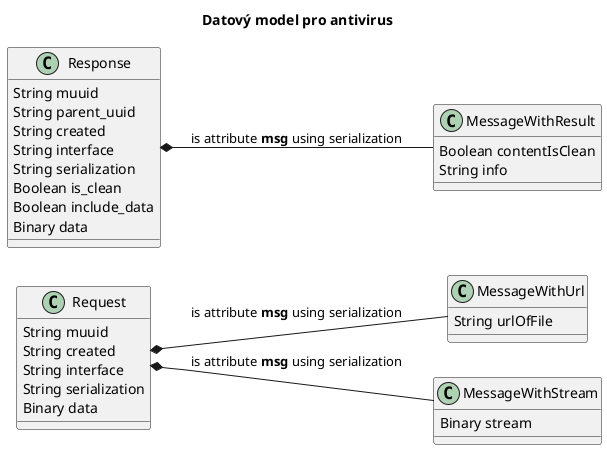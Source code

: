 @startuml
skinparam componentStyle uml2
left to right direction
title Datový model pro antivirus

class Request {
      String muuid
      String created
      String interface
      String serialization
      Binary data
}

class MessageWithUrl {
      String urlOfFile
}

class MessageWithStream {
      Binary stream
}

class Response {
      String muuid
      String parent_uuid
      String created
      String interface
      String serialization
      Boolean is_clean
      Boolean include_data
      Binary data
}

class MessageWithResult {
      Boolean contentIsClean
      String info
}

Request *-- MessageWithUrl : is attribute <b>msg</b> using serialization
Request *-- MessageWithStream : is attribute <b>msg</b> using serialization

Response *-- MessageWithResult : is attribute <b>msg</b> using serialization

@enduml

